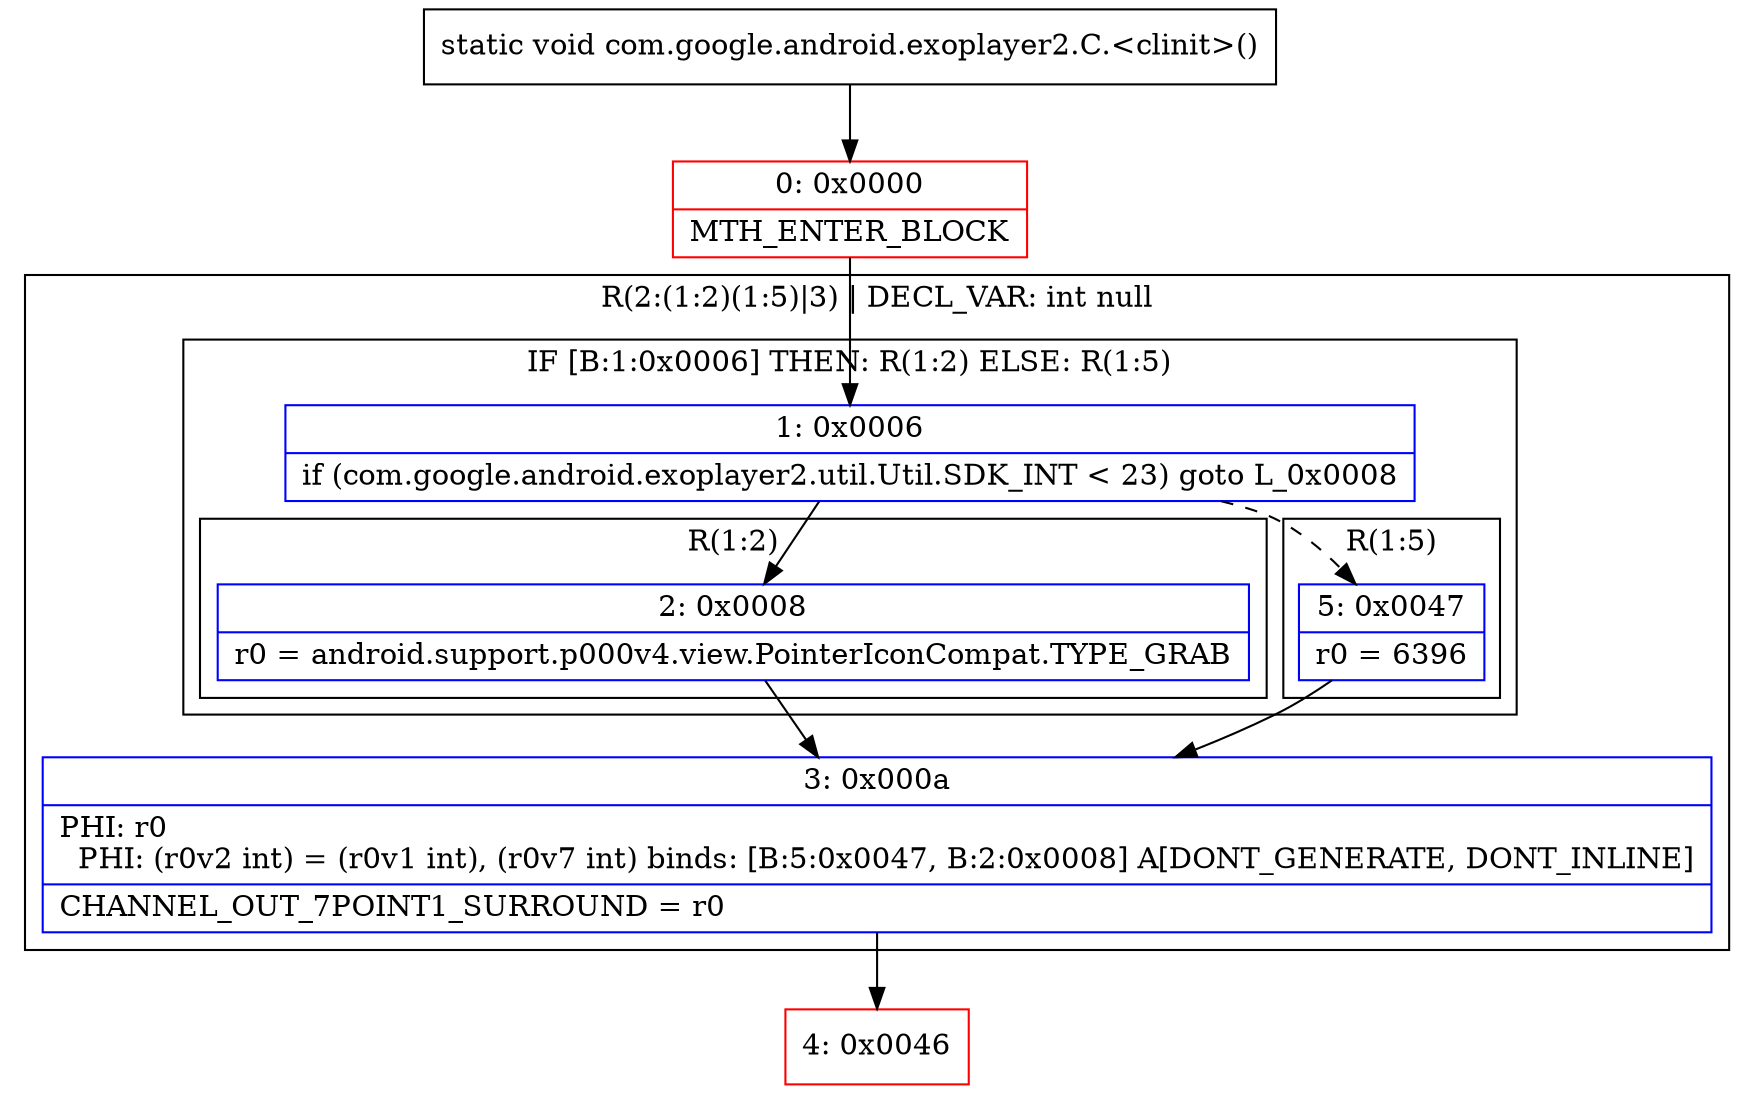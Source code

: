 digraph "CFG forcom.google.android.exoplayer2.C.\<clinit\>()V" {
subgraph cluster_Region_480681671 {
label = "R(2:(1:2)(1:5)|3) | DECL_VAR: int null\l";
node [shape=record,color=blue];
subgraph cluster_IfRegion_1401409984 {
label = "IF [B:1:0x0006] THEN: R(1:2) ELSE: R(1:5)";
node [shape=record,color=blue];
Node_1 [shape=record,label="{1\:\ 0x0006|if (com.google.android.exoplayer2.util.Util.SDK_INT \< 23) goto L_0x0008\l}"];
subgraph cluster_Region_1812914114 {
label = "R(1:2)";
node [shape=record,color=blue];
Node_2 [shape=record,label="{2\:\ 0x0008|r0 = android.support.p000v4.view.PointerIconCompat.TYPE_GRAB\l}"];
}
subgraph cluster_Region_75419835 {
label = "R(1:5)";
node [shape=record,color=blue];
Node_5 [shape=record,label="{5\:\ 0x0047|r0 = 6396\l}"];
}
}
Node_3 [shape=record,label="{3\:\ 0x000a|PHI: r0 \l  PHI: (r0v2 int) = (r0v1 int), (r0v7 int) binds: [B:5:0x0047, B:2:0x0008] A[DONT_GENERATE, DONT_INLINE]\l|CHANNEL_OUT_7POINT1_SURROUND = r0\l}"];
}
Node_0 [shape=record,color=red,label="{0\:\ 0x0000|MTH_ENTER_BLOCK\l}"];
Node_4 [shape=record,color=red,label="{4\:\ 0x0046}"];
MethodNode[shape=record,label="{static void com.google.android.exoplayer2.C.\<clinit\>() }"];
MethodNode -> Node_0;
Node_1 -> Node_2;
Node_1 -> Node_5[style=dashed];
Node_2 -> Node_3;
Node_5 -> Node_3;
Node_3 -> Node_4;
Node_0 -> Node_1;
}

